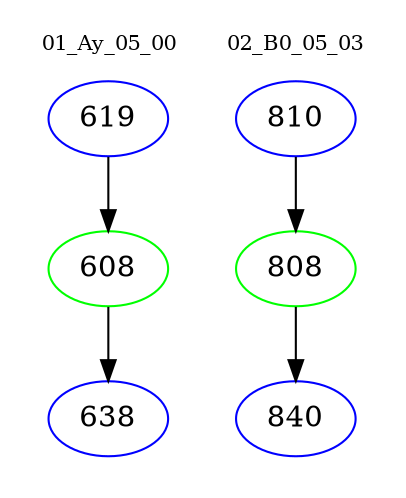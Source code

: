 digraph{
subgraph cluster_0 {
color = white
label = "01_Ay_05_00";
fontsize=10;
T0_619 [label="619", color="blue"]
T0_619 -> T0_608 [color="black"]
T0_608 [label="608", color="green"]
T0_608 -> T0_638 [color="black"]
T0_638 [label="638", color="blue"]
}
subgraph cluster_1 {
color = white
label = "02_B0_05_03";
fontsize=10;
T1_810 [label="810", color="blue"]
T1_810 -> T1_808 [color="black"]
T1_808 [label="808", color="green"]
T1_808 -> T1_840 [color="black"]
T1_840 [label="840", color="blue"]
}
}
